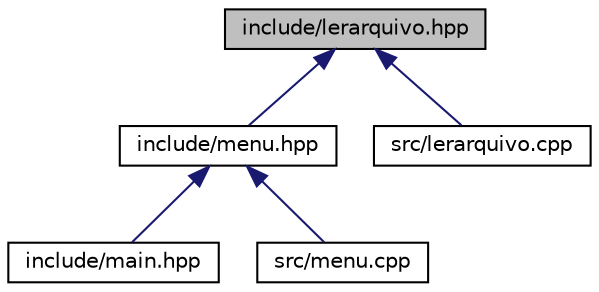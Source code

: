 digraph "include/lerarquivo.hpp"
{
  edge [fontname="Helvetica",fontsize="10",labelfontname="Helvetica",labelfontsize="10"];
  node [fontname="Helvetica",fontsize="10",shape=record];
  Node10 [label="include/lerarquivo.hpp",height=0.2,width=0.4,color="black", fillcolor="grey75", style="filled", fontcolor="black"];
  Node10 -> Node11 [dir="back",color="midnightblue",fontsize="10",style="solid"];
  Node11 [label="include/menu.hpp",height=0.2,width=0.4,color="black", fillcolor="white", style="filled",URL="$menu_8hpp.html",tooltip="cabeçalho da funções para escrever os vectors sapos e pistas em um arquivo .txt "];
  Node11 -> Node12 [dir="back",color="midnightblue",fontsize="10",style="solid"];
  Node12 [label="include/main.hpp",height=0.2,width=0.4,color="black", fillcolor="white", style="filled",URL="$main_8hpp_source.html"];
  Node11 -> Node13 [dir="back",color="midnightblue",fontsize="10",style="solid"];
  Node13 [label="src/menu.cpp",height=0.2,width=0.4,color="black", fillcolor="white", style="filled",URL="$menu_8cpp.html",tooltip="Função menu de interação com o usuário. "];
  Node10 -> Node14 [dir="back",color="midnightblue",fontsize="10",style="solid"];
  Node14 [label="src/lerarquivo.cpp",height=0.2,width=0.4,color="black", fillcolor="white", style="filled",URL="$lerarquivo_8cpp.html",tooltip="Função de escrita nos arquivos .txt dos vectors sapos e pistas. "];
}
